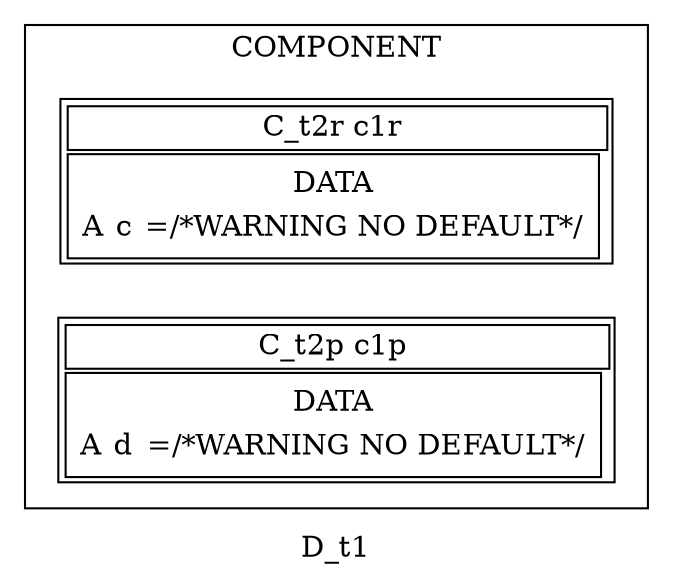 digraph{

    label="D_t1"

    node [shape=plaintext];

    subgraph clusterCOMPONENT {
        label="COMPONENT";


c1r [label=< <table>
  <tr>
  <td colspan="3" HREF="https://www.lapin.fr/C_t2r">C_t2r c1r </td>
  </tr>
  <tr>
  
      
    <td>
    <table BORDER="0">
        <tr>
          <td colspan="3">DATA</td>
        </tr>

        
        <tr>
        <td HREF="https://www.lapin.fr/A">A</td>
        <td>c</td>
        <td>=/*WARNING NO DEFAULT*/</td>
        </tr>
        

      </table>
      </td>
      
      
  </tr>

</table> >];



c1p [label=< <table>
  <tr>
  <td colspan="3" HREF="https://www.lapin.fr/C_t2p">C_t2p c1p </td>
  </tr>
  <tr>
  
      
    <td>
    <table BORDER="0">
        <tr>
          <td colspan="3">DATA</td>
        </tr>

        
        <tr>
        <td HREF="https://www.lapin.fr/A">A</td>
        <td>d</td>
        <td>=/*WARNING NO DEFAULT*/</td>
        </tr>
        

      </table>
      </td>
      
      
  </tr>

</table> >];


}

rankdir=LR;



subgraph clusterin {
    label="LINK IN";
    
}

subgraph clusterout {
    label="LINK OUT";
    
}

subgraph clusterdirect {
    label="LINK DIRECT";
    
}




}